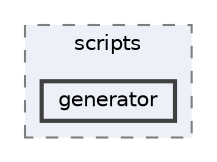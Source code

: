 digraph "C:/microchip/harmony3/gfx/middleware/legato/library/plugins_java/scripts/generator"
{
 // INTERACTIVE_SVG=YES
 // LATEX_PDF_SIZE
  bgcolor="transparent";
  edge [fontname=Helvetica,fontsize=10,labelfontname=Helvetica,labelfontsize=10];
  node [fontname=Helvetica,fontsize=10,shape=box,height=0.2,width=0.4];
  compound=true
  subgraph clusterdir_647c94aa83e139a37e54caca85d9d369 {
    graph [ bgcolor="#edf0f7", pencolor="grey50", label="scripts", fontname=Helvetica,fontsize=10 style="filled,dashed", URL="dir_647c94aa83e139a37e54caca85d9d369.html",tooltip=""]
  dir_d9c9b19f1eead404104b62913f8cc634 [label="generator", fillcolor="#edf0f7", color="grey25", style="filled,bold", URL="dir_d9c9b19f1eead404104b62913f8cc634.html",tooltip=""];
  }
}
